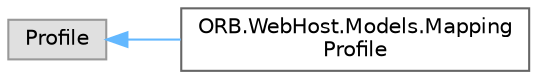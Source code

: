 digraph "Graphical Class Hierarchy"
{
 // INTERACTIVE_SVG=YES
 // LATEX_PDF_SIZE
  bgcolor="transparent";
  edge [fontname=Helvetica,fontsize=10,labelfontname=Helvetica,labelfontsize=10];
  node [fontname=Helvetica,fontsize=10,shape=box,height=0.2,width=0.4];
  rankdir="LR";
  Node0 [id="Node000000",label="Profile",height=0.2,width=0.4,color="grey60", fillcolor="#E0E0E0", style="filled",tooltip=" "];
  Node0 -> Node1 [id="edge11_Node000000_Node000001",dir="back",color="steelblue1",style="solid",tooltip=" "];
  Node1 [id="Node000001",label="ORB.WebHost.Models.Mapping\lProfile",height=0.2,width=0.4,color="grey40", fillcolor="white", style="filled",URL="$class_o_r_b_1_1_web_host_1_1_models_1_1_mapping_profile.html",tooltip="Mapping profile."];
}
